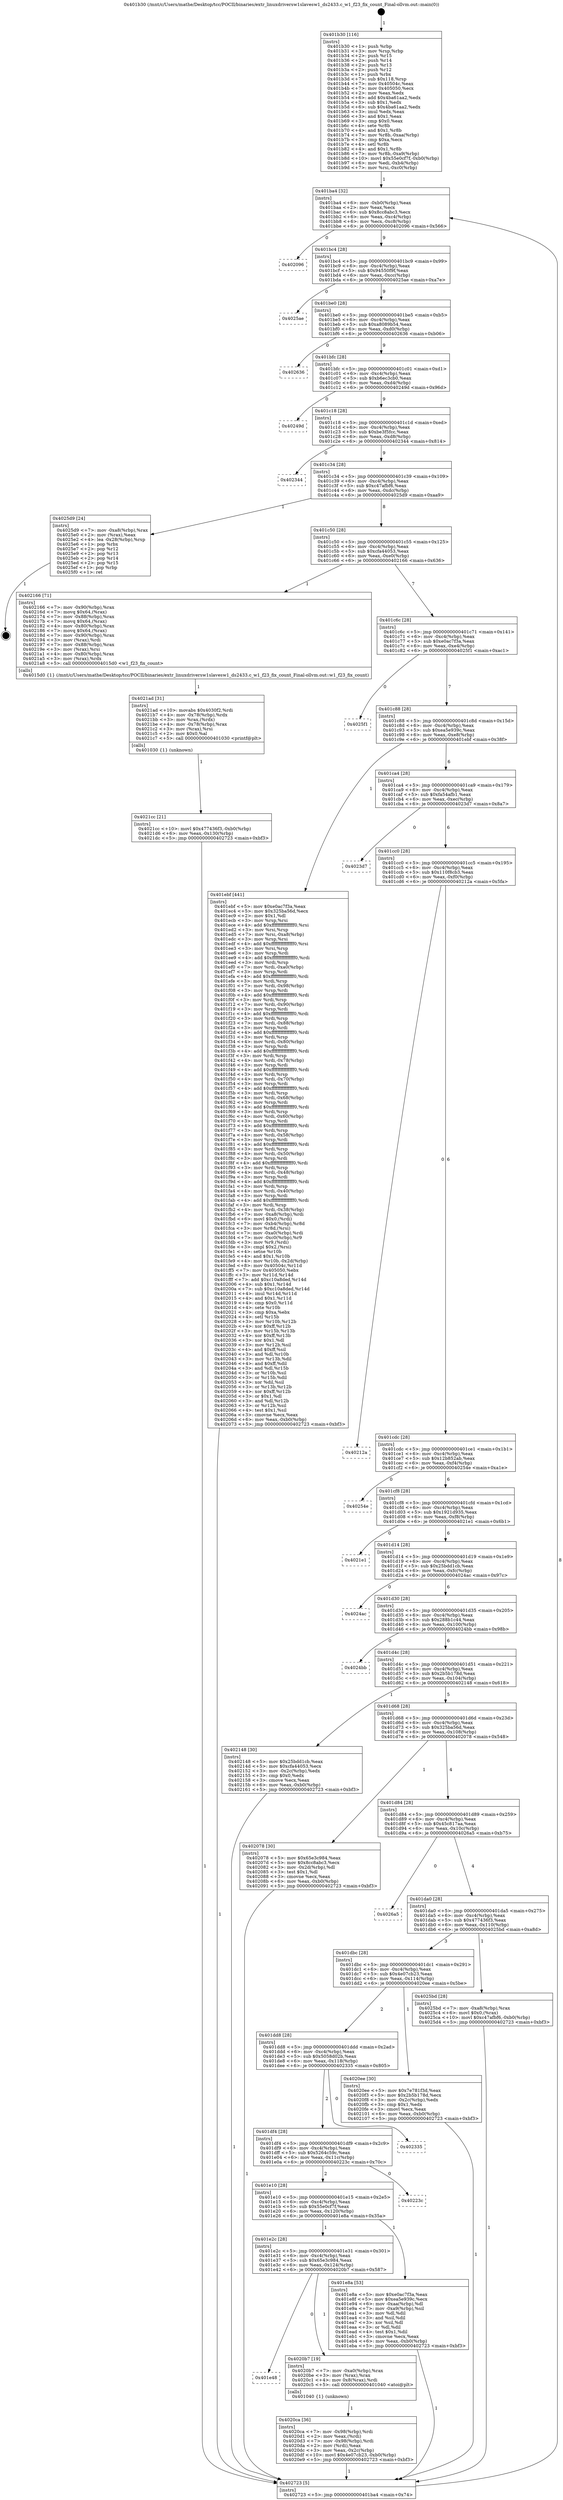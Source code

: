 digraph "0x401b30" {
  label = "0x401b30 (/mnt/c/Users/mathe/Desktop/tcc/POCII/binaries/extr_linuxdriversw1slavesw1_ds2433.c_w1_f23_fix_count_Final-ollvm.out::main(0))"
  labelloc = "t"
  node[shape=record]

  Entry [label="",width=0.3,height=0.3,shape=circle,fillcolor=black,style=filled]
  "0x401ba4" [label="{
     0x401ba4 [32]\l
     | [instrs]\l
     &nbsp;&nbsp;0x401ba4 \<+6\>: mov -0xb0(%rbp),%eax\l
     &nbsp;&nbsp;0x401baa \<+2\>: mov %eax,%ecx\l
     &nbsp;&nbsp;0x401bac \<+6\>: sub $0x8cc8abc3,%ecx\l
     &nbsp;&nbsp;0x401bb2 \<+6\>: mov %eax,-0xc4(%rbp)\l
     &nbsp;&nbsp;0x401bb8 \<+6\>: mov %ecx,-0xc8(%rbp)\l
     &nbsp;&nbsp;0x401bbe \<+6\>: je 0000000000402096 \<main+0x566\>\l
  }"]
  "0x402096" [label="{
     0x402096\l
  }", style=dashed]
  "0x401bc4" [label="{
     0x401bc4 [28]\l
     | [instrs]\l
     &nbsp;&nbsp;0x401bc4 \<+5\>: jmp 0000000000401bc9 \<main+0x99\>\l
     &nbsp;&nbsp;0x401bc9 \<+6\>: mov -0xc4(%rbp),%eax\l
     &nbsp;&nbsp;0x401bcf \<+5\>: sub $0x94550f9f,%eax\l
     &nbsp;&nbsp;0x401bd4 \<+6\>: mov %eax,-0xcc(%rbp)\l
     &nbsp;&nbsp;0x401bda \<+6\>: je 00000000004025ae \<main+0xa7e\>\l
  }"]
  Exit [label="",width=0.3,height=0.3,shape=circle,fillcolor=black,style=filled,peripheries=2]
  "0x4025ae" [label="{
     0x4025ae\l
  }", style=dashed]
  "0x401be0" [label="{
     0x401be0 [28]\l
     | [instrs]\l
     &nbsp;&nbsp;0x401be0 \<+5\>: jmp 0000000000401be5 \<main+0xb5\>\l
     &nbsp;&nbsp;0x401be5 \<+6\>: mov -0xc4(%rbp),%eax\l
     &nbsp;&nbsp;0x401beb \<+5\>: sub $0xa8089b54,%eax\l
     &nbsp;&nbsp;0x401bf0 \<+6\>: mov %eax,-0xd0(%rbp)\l
     &nbsp;&nbsp;0x401bf6 \<+6\>: je 0000000000402636 \<main+0xb06\>\l
  }"]
  "0x4021cc" [label="{
     0x4021cc [21]\l
     | [instrs]\l
     &nbsp;&nbsp;0x4021cc \<+10\>: movl $0x477436f3,-0xb0(%rbp)\l
     &nbsp;&nbsp;0x4021d6 \<+6\>: mov %eax,-0x130(%rbp)\l
     &nbsp;&nbsp;0x4021dc \<+5\>: jmp 0000000000402723 \<main+0xbf3\>\l
  }"]
  "0x402636" [label="{
     0x402636\l
  }", style=dashed]
  "0x401bfc" [label="{
     0x401bfc [28]\l
     | [instrs]\l
     &nbsp;&nbsp;0x401bfc \<+5\>: jmp 0000000000401c01 \<main+0xd1\>\l
     &nbsp;&nbsp;0x401c01 \<+6\>: mov -0xc4(%rbp),%eax\l
     &nbsp;&nbsp;0x401c07 \<+5\>: sub $0xb6ec3cb0,%eax\l
     &nbsp;&nbsp;0x401c0c \<+6\>: mov %eax,-0xd4(%rbp)\l
     &nbsp;&nbsp;0x401c12 \<+6\>: je 000000000040249d \<main+0x96d\>\l
  }"]
  "0x4021ad" [label="{
     0x4021ad [31]\l
     | [instrs]\l
     &nbsp;&nbsp;0x4021ad \<+10\>: movabs $0x4030f2,%rdi\l
     &nbsp;&nbsp;0x4021b7 \<+4\>: mov -0x78(%rbp),%rdx\l
     &nbsp;&nbsp;0x4021bb \<+3\>: mov %rax,(%rdx)\l
     &nbsp;&nbsp;0x4021be \<+4\>: mov -0x78(%rbp),%rax\l
     &nbsp;&nbsp;0x4021c2 \<+3\>: mov (%rax),%rsi\l
     &nbsp;&nbsp;0x4021c5 \<+2\>: mov $0x0,%al\l
     &nbsp;&nbsp;0x4021c7 \<+5\>: call 0000000000401030 \<printf@plt\>\l
     | [calls]\l
     &nbsp;&nbsp;0x401030 \{1\} (unknown)\l
  }"]
  "0x40249d" [label="{
     0x40249d\l
  }", style=dashed]
  "0x401c18" [label="{
     0x401c18 [28]\l
     | [instrs]\l
     &nbsp;&nbsp;0x401c18 \<+5\>: jmp 0000000000401c1d \<main+0xed\>\l
     &nbsp;&nbsp;0x401c1d \<+6\>: mov -0xc4(%rbp),%eax\l
     &nbsp;&nbsp;0x401c23 \<+5\>: sub $0xbe3f5fcc,%eax\l
     &nbsp;&nbsp;0x401c28 \<+6\>: mov %eax,-0xd8(%rbp)\l
     &nbsp;&nbsp;0x401c2e \<+6\>: je 0000000000402344 \<main+0x814\>\l
  }"]
  "0x4020ca" [label="{
     0x4020ca [36]\l
     | [instrs]\l
     &nbsp;&nbsp;0x4020ca \<+7\>: mov -0x98(%rbp),%rdi\l
     &nbsp;&nbsp;0x4020d1 \<+2\>: mov %eax,(%rdi)\l
     &nbsp;&nbsp;0x4020d3 \<+7\>: mov -0x98(%rbp),%rdi\l
     &nbsp;&nbsp;0x4020da \<+2\>: mov (%rdi),%eax\l
     &nbsp;&nbsp;0x4020dc \<+3\>: mov %eax,-0x2c(%rbp)\l
     &nbsp;&nbsp;0x4020df \<+10\>: movl $0x4e07cb23,-0xb0(%rbp)\l
     &nbsp;&nbsp;0x4020e9 \<+5\>: jmp 0000000000402723 \<main+0xbf3\>\l
  }"]
  "0x402344" [label="{
     0x402344\l
  }", style=dashed]
  "0x401c34" [label="{
     0x401c34 [28]\l
     | [instrs]\l
     &nbsp;&nbsp;0x401c34 \<+5\>: jmp 0000000000401c39 \<main+0x109\>\l
     &nbsp;&nbsp;0x401c39 \<+6\>: mov -0xc4(%rbp),%eax\l
     &nbsp;&nbsp;0x401c3f \<+5\>: sub $0xc47afbf6,%eax\l
     &nbsp;&nbsp;0x401c44 \<+6\>: mov %eax,-0xdc(%rbp)\l
     &nbsp;&nbsp;0x401c4a \<+6\>: je 00000000004025d9 \<main+0xaa9\>\l
  }"]
  "0x401e48" [label="{
     0x401e48\l
  }", style=dashed]
  "0x4025d9" [label="{
     0x4025d9 [24]\l
     | [instrs]\l
     &nbsp;&nbsp;0x4025d9 \<+7\>: mov -0xa8(%rbp),%rax\l
     &nbsp;&nbsp;0x4025e0 \<+2\>: mov (%rax),%eax\l
     &nbsp;&nbsp;0x4025e2 \<+4\>: lea -0x28(%rbp),%rsp\l
     &nbsp;&nbsp;0x4025e6 \<+1\>: pop %rbx\l
     &nbsp;&nbsp;0x4025e7 \<+2\>: pop %r12\l
     &nbsp;&nbsp;0x4025e9 \<+2\>: pop %r13\l
     &nbsp;&nbsp;0x4025eb \<+2\>: pop %r14\l
     &nbsp;&nbsp;0x4025ed \<+2\>: pop %r15\l
     &nbsp;&nbsp;0x4025ef \<+1\>: pop %rbp\l
     &nbsp;&nbsp;0x4025f0 \<+1\>: ret\l
  }"]
  "0x401c50" [label="{
     0x401c50 [28]\l
     | [instrs]\l
     &nbsp;&nbsp;0x401c50 \<+5\>: jmp 0000000000401c55 \<main+0x125\>\l
     &nbsp;&nbsp;0x401c55 \<+6\>: mov -0xc4(%rbp),%eax\l
     &nbsp;&nbsp;0x401c5b \<+5\>: sub $0xcfa44053,%eax\l
     &nbsp;&nbsp;0x401c60 \<+6\>: mov %eax,-0xe0(%rbp)\l
     &nbsp;&nbsp;0x401c66 \<+6\>: je 0000000000402166 \<main+0x636\>\l
  }"]
  "0x4020b7" [label="{
     0x4020b7 [19]\l
     | [instrs]\l
     &nbsp;&nbsp;0x4020b7 \<+7\>: mov -0xa0(%rbp),%rax\l
     &nbsp;&nbsp;0x4020be \<+3\>: mov (%rax),%rax\l
     &nbsp;&nbsp;0x4020c1 \<+4\>: mov 0x8(%rax),%rdi\l
     &nbsp;&nbsp;0x4020c5 \<+5\>: call 0000000000401040 \<atoi@plt\>\l
     | [calls]\l
     &nbsp;&nbsp;0x401040 \{1\} (unknown)\l
  }"]
  "0x402166" [label="{
     0x402166 [71]\l
     | [instrs]\l
     &nbsp;&nbsp;0x402166 \<+7\>: mov -0x90(%rbp),%rax\l
     &nbsp;&nbsp;0x40216d \<+7\>: movq $0x64,(%rax)\l
     &nbsp;&nbsp;0x402174 \<+7\>: mov -0x88(%rbp),%rax\l
     &nbsp;&nbsp;0x40217b \<+7\>: movq $0x64,(%rax)\l
     &nbsp;&nbsp;0x402182 \<+4\>: mov -0x80(%rbp),%rax\l
     &nbsp;&nbsp;0x402186 \<+7\>: movq $0x64,(%rax)\l
     &nbsp;&nbsp;0x40218d \<+7\>: mov -0x90(%rbp),%rax\l
     &nbsp;&nbsp;0x402194 \<+3\>: mov (%rax),%rdi\l
     &nbsp;&nbsp;0x402197 \<+7\>: mov -0x88(%rbp),%rax\l
     &nbsp;&nbsp;0x40219e \<+3\>: mov (%rax),%rsi\l
     &nbsp;&nbsp;0x4021a1 \<+4\>: mov -0x80(%rbp),%rax\l
     &nbsp;&nbsp;0x4021a5 \<+3\>: mov (%rax),%rdx\l
     &nbsp;&nbsp;0x4021a8 \<+5\>: call 00000000004015d0 \<w1_f23_fix_count\>\l
     | [calls]\l
     &nbsp;&nbsp;0x4015d0 \{1\} (/mnt/c/Users/mathe/Desktop/tcc/POCII/binaries/extr_linuxdriversw1slavesw1_ds2433.c_w1_f23_fix_count_Final-ollvm.out::w1_f23_fix_count)\l
  }"]
  "0x401c6c" [label="{
     0x401c6c [28]\l
     | [instrs]\l
     &nbsp;&nbsp;0x401c6c \<+5\>: jmp 0000000000401c71 \<main+0x141\>\l
     &nbsp;&nbsp;0x401c71 \<+6\>: mov -0xc4(%rbp),%eax\l
     &nbsp;&nbsp;0x401c77 \<+5\>: sub $0xe0ac7f3a,%eax\l
     &nbsp;&nbsp;0x401c7c \<+6\>: mov %eax,-0xe4(%rbp)\l
     &nbsp;&nbsp;0x401c82 \<+6\>: je 00000000004025f1 \<main+0xac1\>\l
  }"]
  "0x401b30" [label="{
     0x401b30 [116]\l
     | [instrs]\l
     &nbsp;&nbsp;0x401b30 \<+1\>: push %rbp\l
     &nbsp;&nbsp;0x401b31 \<+3\>: mov %rsp,%rbp\l
     &nbsp;&nbsp;0x401b34 \<+2\>: push %r15\l
     &nbsp;&nbsp;0x401b36 \<+2\>: push %r14\l
     &nbsp;&nbsp;0x401b38 \<+2\>: push %r13\l
     &nbsp;&nbsp;0x401b3a \<+2\>: push %r12\l
     &nbsp;&nbsp;0x401b3c \<+1\>: push %rbx\l
     &nbsp;&nbsp;0x401b3d \<+7\>: sub $0x118,%rsp\l
     &nbsp;&nbsp;0x401b44 \<+7\>: mov 0x40504c,%eax\l
     &nbsp;&nbsp;0x401b4b \<+7\>: mov 0x405050,%ecx\l
     &nbsp;&nbsp;0x401b52 \<+2\>: mov %eax,%edx\l
     &nbsp;&nbsp;0x401b54 \<+6\>: add $0x4ba61aa2,%edx\l
     &nbsp;&nbsp;0x401b5a \<+3\>: sub $0x1,%edx\l
     &nbsp;&nbsp;0x401b5d \<+6\>: sub $0x4ba61aa2,%edx\l
     &nbsp;&nbsp;0x401b63 \<+3\>: imul %edx,%eax\l
     &nbsp;&nbsp;0x401b66 \<+3\>: and $0x1,%eax\l
     &nbsp;&nbsp;0x401b69 \<+3\>: cmp $0x0,%eax\l
     &nbsp;&nbsp;0x401b6c \<+4\>: sete %r8b\l
     &nbsp;&nbsp;0x401b70 \<+4\>: and $0x1,%r8b\l
     &nbsp;&nbsp;0x401b74 \<+7\>: mov %r8b,-0xaa(%rbp)\l
     &nbsp;&nbsp;0x401b7b \<+3\>: cmp $0xa,%ecx\l
     &nbsp;&nbsp;0x401b7e \<+4\>: setl %r8b\l
     &nbsp;&nbsp;0x401b82 \<+4\>: and $0x1,%r8b\l
     &nbsp;&nbsp;0x401b86 \<+7\>: mov %r8b,-0xa9(%rbp)\l
     &nbsp;&nbsp;0x401b8d \<+10\>: movl $0x55e0cf7f,-0xb0(%rbp)\l
     &nbsp;&nbsp;0x401b97 \<+6\>: mov %edi,-0xb4(%rbp)\l
     &nbsp;&nbsp;0x401b9d \<+7\>: mov %rsi,-0xc0(%rbp)\l
  }"]
  "0x4025f1" [label="{
     0x4025f1\l
  }", style=dashed]
  "0x401c88" [label="{
     0x401c88 [28]\l
     | [instrs]\l
     &nbsp;&nbsp;0x401c88 \<+5\>: jmp 0000000000401c8d \<main+0x15d\>\l
     &nbsp;&nbsp;0x401c8d \<+6\>: mov -0xc4(%rbp),%eax\l
     &nbsp;&nbsp;0x401c93 \<+5\>: sub $0xea5e939c,%eax\l
     &nbsp;&nbsp;0x401c98 \<+6\>: mov %eax,-0xe8(%rbp)\l
     &nbsp;&nbsp;0x401c9e \<+6\>: je 0000000000401ebf \<main+0x38f\>\l
  }"]
  "0x402723" [label="{
     0x402723 [5]\l
     | [instrs]\l
     &nbsp;&nbsp;0x402723 \<+5\>: jmp 0000000000401ba4 \<main+0x74\>\l
  }"]
  "0x401ebf" [label="{
     0x401ebf [441]\l
     | [instrs]\l
     &nbsp;&nbsp;0x401ebf \<+5\>: mov $0xe0ac7f3a,%eax\l
     &nbsp;&nbsp;0x401ec4 \<+5\>: mov $0x325ba56d,%ecx\l
     &nbsp;&nbsp;0x401ec9 \<+2\>: mov $0x1,%dl\l
     &nbsp;&nbsp;0x401ecb \<+3\>: mov %rsp,%rsi\l
     &nbsp;&nbsp;0x401ece \<+4\>: add $0xfffffffffffffff0,%rsi\l
     &nbsp;&nbsp;0x401ed2 \<+3\>: mov %rsi,%rsp\l
     &nbsp;&nbsp;0x401ed5 \<+7\>: mov %rsi,-0xa8(%rbp)\l
     &nbsp;&nbsp;0x401edc \<+3\>: mov %rsp,%rsi\l
     &nbsp;&nbsp;0x401edf \<+4\>: add $0xfffffffffffffff0,%rsi\l
     &nbsp;&nbsp;0x401ee3 \<+3\>: mov %rsi,%rsp\l
     &nbsp;&nbsp;0x401ee6 \<+3\>: mov %rsp,%rdi\l
     &nbsp;&nbsp;0x401ee9 \<+4\>: add $0xfffffffffffffff0,%rdi\l
     &nbsp;&nbsp;0x401eed \<+3\>: mov %rdi,%rsp\l
     &nbsp;&nbsp;0x401ef0 \<+7\>: mov %rdi,-0xa0(%rbp)\l
     &nbsp;&nbsp;0x401ef7 \<+3\>: mov %rsp,%rdi\l
     &nbsp;&nbsp;0x401efa \<+4\>: add $0xfffffffffffffff0,%rdi\l
     &nbsp;&nbsp;0x401efe \<+3\>: mov %rdi,%rsp\l
     &nbsp;&nbsp;0x401f01 \<+7\>: mov %rdi,-0x98(%rbp)\l
     &nbsp;&nbsp;0x401f08 \<+3\>: mov %rsp,%rdi\l
     &nbsp;&nbsp;0x401f0b \<+4\>: add $0xfffffffffffffff0,%rdi\l
     &nbsp;&nbsp;0x401f0f \<+3\>: mov %rdi,%rsp\l
     &nbsp;&nbsp;0x401f12 \<+7\>: mov %rdi,-0x90(%rbp)\l
     &nbsp;&nbsp;0x401f19 \<+3\>: mov %rsp,%rdi\l
     &nbsp;&nbsp;0x401f1c \<+4\>: add $0xfffffffffffffff0,%rdi\l
     &nbsp;&nbsp;0x401f20 \<+3\>: mov %rdi,%rsp\l
     &nbsp;&nbsp;0x401f23 \<+7\>: mov %rdi,-0x88(%rbp)\l
     &nbsp;&nbsp;0x401f2a \<+3\>: mov %rsp,%rdi\l
     &nbsp;&nbsp;0x401f2d \<+4\>: add $0xfffffffffffffff0,%rdi\l
     &nbsp;&nbsp;0x401f31 \<+3\>: mov %rdi,%rsp\l
     &nbsp;&nbsp;0x401f34 \<+4\>: mov %rdi,-0x80(%rbp)\l
     &nbsp;&nbsp;0x401f38 \<+3\>: mov %rsp,%rdi\l
     &nbsp;&nbsp;0x401f3b \<+4\>: add $0xfffffffffffffff0,%rdi\l
     &nbsp;&nbsp;0x401f3f \<+3\>: mov %rdi,%rsp\l
     &nbsp;&nbsp;0x401f42 \<+4\>: mov %rdi,-0x78(%rbp)\l
     &nbsp;&nbsp;0x401f46 \<+3\>: mov %rsp,%rdi\l
     &nbsp;&nbsp;0x401f49 \<+4\>: add $0xfffffffffffffff0,%rdi\l
     &nbsp;&nbsp;0x401f4d \<+3\>: mov %rdi,%rsp\l
     &nbsp;&nbsp;0x401f50 \<+4\>: mov %rdi,-0x70(%rbp)\l
     &nbsp;&nbsp;0x401f54 \<+3\>: mov %rsp,%rdi\l
     &nbsp;&nbsp;0x401f57 \<+4\>: add $0xfffffffffffffff0,%rdi\l
     &nbsp;&nbsp;0x401f5b \<+3\>: mov %rdi,%rsp\l
     &nbsp;&nbsp;0x401f5e \<+4\>: mov %rdi,-0x68(%rbp)\l
     &nbsp;&nbsp;0x401f62 \<+3\>: mov %rsp,%rdi\l
     &nbsp;&nbsp;0x401f65 \<+4\>: add $0xfffffffffffffff0,%rdi\l
     &nbsp;&nbsp;0x401f69 \<+3\>: mov %rdi,%rsp\l
     &nbsp;&nbsp;0x401f6c \<+4\>: mov %rdi,-0x60(%rbp)\l
     &nbsp;&nbsp;0x401f70 \<+3\>: mov %rsp,%rdi\l
     &nbsp;&nbsp;0x401f73 \<+4\>: add $0xfffffffffffffff0,%rdi\l
     &nbsp;&nbsp;0x401f77 \<+3\>: mov %rdi,%rsp\l
     &nbsp;&nbsp;0x401f7a \<+4\>: mov %rdi,-0x58(%rbp)\l
     &nbsp;&nbsp;0x401f7e \<+3\>: mov %rsp,%rdi\l
     &nbsp;&nbsp;0x401f81 \<+4\>: add $0xfffffffffffffff0,%rdi\l
     &nbsp;&nbsp;0x401f85 \<+3\>: mov %rdi,%rsp\l
     &nbsp;&nbsp;0x401f88 \<+4\>: mov %rdi,-0x50(%rbp)\l
     &nbsp;&nbsp;0x401f8c \<+3\>: mov %rsp,%rdi\l
     &nbsp;&nbsp;0x401f8f \<+4\>: add $0xfffffffffffffff0,%rdi\l
     &nbsp;&nbsp;0x401f93 \<+3\>: mov %rdi,%rsp\l
     &nbsp;&nbsp;0x401f96 \<+4\>: mov %rdi,-0x48(%rbp)\l
     &nbsp;&nbsp;0x401f9a \<+3\>: mov %rsp,%rdi\l
     &nbsp;&nbsp;0x401f9d \<+4\>: add $0xfffffffffffffff0,%rdi\l
     &nbsp;&nbsp;0x401fa1 \<+3\>: mov %rdi,%rsp\l
     &nbsp;&nbsp;0x401fa4 \<+4\>: mov %rdi,-0x40(%rbp)\l
     &nbsp;&nbsp;0x401fa8 \<+3\>: mov %rsp,%rdi\l
     &nbsp;&nbsp;0x401fab \<+4\>: add $0xfffffffffffffff0,%rdi\l
     &nbsp;&nbsp;0x401faf \<+3\>: mov %rdi,%rsp\l
     &nbsp;&nbsp;0x401fb2 \<+4\>: mov %rdi,-0x38(%rbp)\l
     &nbsp;&nbsp;0x401fb6 \<+7\>: mov -0xa8(%rbp),%rdi\l
     &nbsp;&nbsp;0x401fbd \<+6\>: movl $0x0,(%rdi)\l
     &nbsp;&nbsp;0x401fc3 \<+7\>: mov -0xb4(%rbp),%r8d\l
     &nbsp;&nbsp;0x401fca \<+3\>: mov %r8d,(%rsi)\l
     &nbsp;&nbsp;0x401fcd \<+7\>: mov -0xa0(%rbp),%rdi\l
     &nbsp;&nbsp;0x401fd4 \<+7\>: mov -0xc0(%rbp),%r9\l
     &nbsp;&nbsp;0x401fdb \<+3\>: mov %r9,(%rdi)\l
     &nbsp;&nbsp;0x401fde \<+3\>: cmpl $0x2,(%rsi)\l
     &nbsp;&nbsp;0x401fe1 \<+4\>: setne %r10b\l
     &nbsp;&nbsp;0x401fe5 \<+4\>: and $0x1,%r10b\l
     &nbsp;&nbsp;0x401fe9 \<+4\>: mov %r10b,-0x2d(%rbp)\l
     &nbsp;&nbsp;0x401fed \<+8\>: mov 0x40504c,%r11d\l
     &nbsp;&nbsp;0x401ff5 \<+7\>: mov 0x405050,%ebx\l
     &nbsp;&nbsp;0x401ffc \<+3\>: mov %r11d,%r14d\l
     &nbsp;&nbsp;0x401fff \<+7\>: add $0xc10a8ded,%r14d\l
     &nbsp;&nbsp;0x402006 \<+4\>: sub $0x1,%r14d\l
     &nbsp;&nbsp;0x40200a \<+7\>: sub $0xc10a8ded,%r14d\l
     &nbsp;&nbsp;0x402011 \<+4\>: imul %r14d,%r11d\l
     &nbsp;&nbsp;0x402015 \<+4\>: and $0x1,%r11d\l
     &nbsp;&nbsp;0x402019 \<+4\>: cmp $0x0,%r11d\l
     &nbsp;&nbsp;0x40201d \<+4\>: sete %r10b\l
     &nbsp;&nbsp;0x402021 \<+3\>: cmp $0xa,%ebx\l
     &nbsp;&nbsp;0x402024 \<+4\>: setl %r15b\l
     &nbsp;&nbsp;0x402028 \<+3\>: mov %r10b,%r12b\l
     &nbsp;&nbsp;0x40202b \<+4\>: xor $0xff,%r12b\l
     &nbsp;&nbsp;0x40202f \<+3\>: mov %r15b,%r13b\l
     &nbsp;&nbsp;0x402032 \<+4\>: xor $0xff,%r13b\l
     &nbsp;&nbsp;0x402036 \<+3\>: xor $0x1,%dl\l
     &nbsp;&nbsp;0x402039 \<+3\>: mov %r12b,%sil\l
     &nbsp;&nbsp;0x40203c \<+4\>: and $0xff,%sil\l
     &nbsp;&nbsp;0x402040 \<+3\>: and %dl,%r10b\l
     &nbsp;&nbsp;0x402043 \<+3\>: mov %r13b,%dil\l
     &nbsp;&nbsp;0x402046 \<+4\>: and $0xff,%dil\l
     &nbsp;&nbsp;0x40204a \<+3\>: and %dl,%r15b\l
     &nbsp;&nbsp;0x40204d \<+3\>: or %r10b,%sil\l
     &nbsp;&nbsp;0x402050 \<+3\>: or %r15b,%dil\l
     &nbsp;&nbsp;0x402053 \<+3\>: xor %dil,%sil\l
     &nbsp;&nbsp;0x402056 \<+3\>: or %r13b,%r12b\l
     &nbsp;&nbsp;0x402059 \<+4\>: xor $0xff,%r12b\l
     &nbsp;&nbsp;0x40205d \<+3\>: or $0x1,%dl\l
     &nbsp;&nbsp;0x402060 \<+3\>: and %dl,%r12b\l
     &nbsp;&nbsp;0x402063 \<+3\>: or %r12b,%sil\l
     &nbsp;&nbsp;0x402066 \<+4\>: test $0x1,%sil\l
     &nbsp;&nbsp;0x40206a \<+3\>: cmovne %ecx,%eax\l
     &nbsp;&nbsp;0x40206d \<+6\>: mov %eax,-0xb0(%rbp)\l
     &nbsp;&nbsp;0x402073 \<+5\>: jmp 0000000000402723 \<main+0xbf3\>\l
  }"]
  "0x401ca4" [label="{
     0x401ca4 [28]\l
     | [instrs]\l
     &nbsp;&nbsp;0x401ca4 \<+5\>: jmp 0000000000401ca9 \<main+0x179\>\l
     &nbsp;&nbsp;0x401ca9 \<+6\>: mov -0xc4(%rbp),%eax\l
     &nbsp;&nbsp;0x401caf \<+5\>: sub $0xfa54afb1,%eax\l
     &nbsp;&nbsp;0x401cb4 \<+6\>: mov %eax,-0xec(%rbp)\l
     &nbsp;&nbsp;0x401cba \<+6\>: je 00000000004023d7 \<main+0x8a7\>\l
  }"]
  "0x401e2c" [label="{
     0x401e2c [28]\l
     | [instrs]\l
     &nbsp;&nbsp;0x401e2c \<+5\>: jmp 0000000000401e31 \<main+0x301\>\l
     &nbsp;&nbsp;0x401e31 \<+6\>: mov -0xc4(%rbp),%eax\l
     &nbsp;&nbsp;0x401e37 \<+5\>: sub $0x65e3c984,%eax\l
     &nbsp;&nbsp;0x401e3c \<+6\>: mov %eax,-0x124(%rbp)\l
     &nbsp;&nbsp;0x401e42 \<+6\>: je 00000000004020b7 \<main+0x587\>\l
  }"]
  "0x4023d7" [label="{
     0x4023d7\l
  }", style=dashed]
  "0x401cc0" [label="{
     0x401cc0 [28]\l
     | [instrs]\l
     &nbsp;&nbsp;0x401cc0 \<+5\>: jmp 0000000000401cc5 \<main+0x195\>\l
     &nbsp;&nbsp;0x401cc5 \<+6\>: mov -0xc4(%rbp),%eax\l
     &nbsp;&nbsp;0x401ccb \<+5\>: sub $0x110f8cb3,%eax\l
     &nbsp;&nbsp;0x401cd0 \<+6\>: mov %eax,-0xf0(%rbp)\l
     &nbsp;&nbsp;0x401cd6 \<+6\>: je 000000000040212a \<main+0x5fa\>\l
  }"]
  "0x401e8a" [label="{
     0x401e8a [53]\l
     | [instrs]\l
     &nbsp;&nbsp;0x401e8a \<+5\>: mov $0xe0ac7f3a,%eax\l
     &nbsp;&nbsp;0x401e8f \<+5\>: mov $0xea5e939c,%ecx\l
     &nbsp;&nbsp;0x401e94 \<+6\>: mov -0xaa(%rbp),%dl\l
     &nbsp;&nbsp;0x401e9a \<+7\>: mov -0xa9(%rbp),%sil\l
     &nbsp;&nbsp;0x401ea1 \<+3\>: mov %dl,%dil\l
     &nbsp;&nbsp;0x401ea4 \<+3\>: and %sil,%dil\l
     &nbsp;&nbsp;0x401ea7 \<+3\>: xor %sil,%dl\l
     &nbsp;&nbsp;0x401eaa \<+3\>: or %dl,%dil\l
     &nbsp;&nbsp;0x401ead \<+4\>: test $0x1,%dil\l
     &nbsp;&nbsp;0x401eb1 \<+3\>: cmovne %ecx,%eax\l
     &nbsp;&nbsp;0x401eb4 \<+6\>: mov %eax,-0xb0(%rbp)\l
     &nbsp;&nbsp;0x401eba \<+5\>: jmp 0000000000402723 \<main+0xbf3\>\l
  }"]
  "0x40212a" [label="{
     0x40212a\l
  }", style=dashed]
  "0x401cdc" [label="{
     0x401cdc [28]\l
     | [instrs]\l
     &nbsp;&nbsp;0x401cdc \<+5\>: jmp 0000000000401ce1 \<main+0x1b1\>\l
     &nbsp;&nbsp;0x401ce1 \<+6\>: mov -0xc4(%rbp),%eax\l
     &nbsp;&nbsp;0x401ce7 \<+5\>: sub $0x12b852ab,%eax\l
     &nbsp;&nbsp;0x401cec \<+6\>: mov %eax,-0xf4(%rbp)\l
     &nbsp;&nbsp;0x401cf2 \<+6\>: je 000000000040254e \<main+0xa1e\>\l
  }"]
  "0x401e10" [label="{
     0x401e10 [28]\l
     | [instrs]\l
     &nbsp;&nbsp;0x401e10 \<+5\>: jmp 0000000000401e15 \<main+0x2e5\>\l
     &nbsp;&nbsp;0x401e15 \<+6\>: mov -0xc4(%rbp),%eax\l
     &nbsp;&nbsp;0x401e1b \<+5\>: sub $0x55e0cf7f,%eax\l
     &nbsp;&nbsp;0x401e20 \<+6\>: mov %eax,-0x120(%rbp)\l
     &nbsp;&nbsp;0x401e26 \<+6\>: je 0000000000401e8a \<main+0x35a\>\l
  }"]
  "0x40254e" [label="{
     0x40254e\l
  }", style=dashed]
  "0x401cf8" [label="{
     0x401cf8 [28]\l
     | [instrs]\l
     &nbsp;&nbsp;0x401cf8 \<+5\>: jmp 0000000000401cfd \<main+0x1cd\>\l
     &nbsp;&nbsp;0x401cfd \<+6\>: mov -0xc4(%rbp),%eax\l
     &nbsp;&nbsp;0x401d03 \<+5\>: sub $0x1921d935,%eax\l
     &nbsp;&nbsp;0x401d08 \<+6\>: mov %eax,-0xf8(%rbp)\l
     &nbsp;&nbsp;0x401d0e \<+6\>: je 00000000004021e1 \<main+0x6b1\>\l
  }"]
  "0x40223c" [label="{
     0x40223c\l
  }", style=dashed]
  "0x4021e1" [label="{
     0x4021e1\l
  }", style=dashed]
  "0x401d14" [label="{
     0x401d14 [28]\l
     | [instrs]\l
     &nbsp;&nbsp;0x401d14 \<+5\>: jmp 0000000000401d19 \<main+0x1e9\>\l
     &nbsp;&nbsp;0x401d19 \<+6\>: mov -0xc4(%rbp),%eax\l
     &nbsp;&nbsp;0x401d1f \<+5\>: sub $0x25bdd1cb,%eax\l
     &nbsp;&nbsp;0x401d24 \<+6\>: mov %eax,-0xfc(%rbp)\l
     &nbsp;&nbsp;0x401d2a \<+6\>: je 00000000004024ac \<main+0x97c\>\l
  }"]
  "0x401df4" [label="{
     0x401df4 [28]\l
     | [instrs]\l
     &nbsp;&nbsp;0x401df4 \<+5\>: jmp 0000000000401df9 \<main+0x2c9\>\l
     &nbsp;&nbsp;0x401df9 \<+6\>: mov -0xc4(%rbp),%eax\l
     &nbsp;&nbsp;0x401dff \<+5\>: sub $0x5264c59c,%eax\l
     &nbsp;&nbsp;0x401e04 \<+6\>: mov %eax,-0x11c(%rbp)\l
     &nbsp;&nbsp;0x401e0a \<+6\>: je 000000000040223c \<main+0x70c\>\l
  }"]
  "0x4024ac" [label="{
     0x4024ac\l
  }", style=dashed]
  "0x401d30" [label="{
     0x401d30 [28]\l
     | [instrs]\l
     &nbsp;&nbsp;0x401d30 \<+5\>: jmp 0000000000401d35 \<main+0x205\>\l
     &nbsp;&nbsp;0x401d35 \<+6\>: mov -0xc4(%rbp),%eax\l
     &nbsp;&nbsp;0x401d3b \<+5\>: sub $0x288b1c44,%eax\l
     &nbsp;&nbsp;0x401d40 \<+6\>: mov %eax,-0x100(%rbp)\l
     &nbsp;&nbsp;0x401d46 \<+6\>: je 00000000004024bb \<main+0x98b\>\l
  }"]
  "0x402335" [label="{
     0x402335\l
  }", style=dashed]
  "0x4024bb" [label="{
     0x4024bb\l
  }", style=dashed]
  "0x401d4c" [label="{
     0x401d4c [28]\l
     | [instrs]\l
     &nbsp;&nbsp;0x401d4c \<+5\>: jmp 0000000000401d51 \<main+0x221\>\l
     &nbsp;&nbsp;0x401d51 \<+6\>: mov -0xc4(%rbp),%eax\l
     &nbsp;&nbsp;0x401d57 \<+5\>: sub $0x2b5b178d,%eax\l
     &nbsp;&nbsp;0x401d5c \<+6\>: mov %eax,-0x104(%rbp)\l
     &nbsp;&nbsp;0x401d62 \<+6\>: je 0000000000402148 \<main+0x618\>\l
  }"]
  "0x401dd8" [label="{
     0x401dd8 [28]\l
     | [instrs]\l
     &nbsp;&nbsp;0x401dd8 \<+5\>: jmp 0000000000401ddd \<main+0x2ad\>\l
     &nbsp;&nbsp;0x401ddd \<+6\>: mov -0xc4(%rbp),%eax\l
     &nbsp;&nbsp;0x401de3 \<+5\>: sub $0x5058d02b,%eax\l
     &nbsp;&nbsp;0x401de8 \<+6\>: mov %eax,-0x118(%rbp)\l
     &nbsp;&nbsp;0x401dee \<+6\>: je 0000000000402335 \<main+0x805\>\l
  }"]
  "0x402148" [label="{
     0x402148 [30]\l
     | [instrs]\l
     &nbsp;&nbsp;0x402148 \<+5\>: mov $0x25bdd1cb,%eax\l
     &nbsp;&nbsp;0x40214d \<+5\>: mov $0xcfa44053,%ecx\l
     &nbsp;&nbsp;0x402152 \<+3\>: mov -0x2c(%rbp),%edx\l
     &nbsp;&nbsp;0x402155 \<+3\>: cmp $0x0,%edx\l
     &nbsp;&nbsp;0x402158 \<+3\>: cmove %ecx,%eax\l
     &nbsp;&nbsp;0x40215b \<+6\>: mov %eax,-0xb0(%rbp)\l
     &nbsp;&nbsp;0x402161 \<+5\>: jmp 0000000000402723 \<main+0xbf3\>\l
  }"]
  "0x401d68" [label="{
     0x401d68 [28]\l
     | [instrs]\l
     &nbsp;&nbsp;0x401d68 \<+5\>: jmp 0000000000401d6d \<main+0x23d\>\l
     &nbsp;&nbsp;0x401d6d \<+6\>: mov -0xc4(%rbp),%eax\l
     &nbsp;&nbsp;0x401d73 \<+5\>: sub $0x325ba56d,%eax\l
     &nbsp;&nbsp;0x401d78 \<+6\>: mov %eax,-0x108(%rbp)\l
     &nbsp;&nbsp;0x401d7e \<+6\>: je 0000000000402078 \<main+0x548\>\l
  }"]
  "0x4020ee" [label="{
     0x4020ee [30]\l
     | [instrs]\l
     &nbsp;&nbsp;0x4020ee \<+5\>: mov $0x7e781f3d,%eax\l
     &nbsp;&nbsp;0x4020f3 \<+5\>: mov $0x2b5b178d,%ecx\l
     &nbsp;&nbsp;0x4020f8 \<+3\>: mov -0x2c(%rbp),%edx\l
     &nbsp;&nbsp;0x4020fb \<+3\>: cmp $0x1,%edx\l
     &nbsp;&nbsp;0x4020fe \<+3\>: cmovl %ecx,%eax\l
     &nbsp;&nbsp;0x402101 \<+6\>: mov %eax,-0xb0(%rbp)\l
     &nbsp;&nbsp;0x402107 \<+5\>: jmp 0000000000402723 \<main+0xbf3\>\l
  }"]
  "0x402078" [label="{
     0x402078 [30]\l
     | [instrs]\l
     &nbsp;&nbsp;0x402078 \<+5\>: mov $0x65e3c984,%eax\l
     &nbsp;&nbsp;0x40207d \<+5\>: mov $0x8cc8abc3,%ecx\l
     &nbsp;&nbsp;0x402082 \<+3\>: mov -0x2d(%rbp),%dl\l
     &nbsp;&nbsp;0x402085 \<+3\>: test $0x1,%dl\l
     &nbsp;&nbsp;0x402088 \<+3\>: cmovne %ecx,%eax\l
     &nbsp;&nbsp;0x40208b \<+6\>: mov %eax,-0xb0(%rbp)\l
     &nbsp;&nbsp;0x402091 \<+5\>: jmp 0000000000402723 \<main+0xbf3\>\l
  }"]
  "0x401d84" [label="{
     0x401d84 [28]\l
     | [instrs]\l
     &nbsp;&nbsp;0x401d84 \<+5\>: jmp 0000000000401d89 \<main+0x259\>\l
     &nbsp;&nbsp;0x401d89 \<+6\>: mov -0xc4(%rbp),%eax\l
     &nbsp;&nbsp;0x401d8f \<+5\>: sub $0x45c817aa,%eax\l
     &nbsp;&nbsp;0x401d94 \<+6\>: mov %eax,-0x10c(%rbp)\l
     &nbsp;&nbsp;0x401d9a \<+6\>: je 00000000004026a5 \<main+0xb75\>\l
  }"]
  "0x401dbc" [label="{
     0x401dbc [28]\l
     | [instrs]\l
     &nbsp;&nbsp;0x401dbc \<+5\>: jmp 0000000000401dc1 \<main+0x291\>\l
     &nbsp;&nbsp;0x401dc1 \<+6\>: mov -0xc4(%rbp),%eax\l
     &nbsp;&nbsp;0x401dc7 \<+5\>: sub $0x4e07cb23,%eax\l
     &nbsp;&nbsp;0x401dcc \<+6\>: mov %eax,-0x114(%rbp)\l
     &nbsp;&nbsp;0x401dd2 \<+6\>: je 00000000004020ee \<main+0x5be\>\l
  }"]
  "0x4026a5" [label="{
     0x4026a5\l
  }", style=dashed]
  "0x401da0" [label="{
     0x401da0 [28]\l
     | [instrs]\l
     &nbsp;&nbsp;0x401da0 \<+5\>: jmp 0000000000401da5 \<main+0x275\>\l
     &nbsp;&nbsp;0x401da5 \<+6\>: mov -0xc4(%rbp),%eax\l
     &nbsp;&nbsp;0x401dab \<+5\>: sub $0x477436f3,%eax\l
     &nbsp;&nbsp;0x401db0 \<+6\>: mov %eax,-0x110(%rbp)\l
     &nbsp;&nbsp;0x401db6 \<+6\>: je 00000000004025bd \<main+0xa8d\>\l
  }"]
  "0x4025bd" [label="{
     0x4025bd [28]\l
     | [instrs]\l
     &nbsp;&nbsp;0x4025bd \<+7\>: mov -0xa8(%rbp),%rax\l
     &nbsp;&nbsp;0x4025c4 \<+6\>: movl $0x0,(%rax)\l
     &nbsp;&nbsp;0x4025ca \<+10\>: movl $0xc47afbf6,-0xb0(%rbp)\l
     &nbsp;&nbsp;0x4025d4 \<+5\>: jmp 0000000000402723 \<main+0xbf3\>\l
  }"]
  Entry -> "0x401b30" [label=" 1"]
  "0x401ba4" -> "0x402096" [label=" 0"]
  "0x401ba4" -> "0x401bc4" [label=" 9"]
  "0x4025d9" -> Exit [label=" 1"]
  "0x401bc4" -> "0x4025ae" [label=" 0"]
  "0x401bc4" -> "0x401be0" [label=" 9"]
  "0x4025bd" -> "0x402723" [label=" 1"]
  "0x401be0" -> "0x402636" [label=" 0"]
  "0x401be0" -> "0x401bfc" [label=" 9"]
  "0x4021cc" -> "0x402723" [label=" 1"]
  "0x401bfc" -> "0x40249d" [label=" 0"]
  "0x401bfc" -> "0x401c18" [label=" 9"]
  "0x4021ad" -> "0x4021cc" [label=" 1"]
  "0x401c18" -> "0x402344" [label=" 0"]
  "0x401c18" -> "0x401c34" [label=" 9"]
  "0x402166" -> "0x4021ad" [label=" 1"]
  "0x401c34" -> "0x4025d9" [label=" 1"]
  "0x401c34" -> "0x401c50" [label=" 8"]
  "0x402148" -> "0x402723" [label=" 1"]
  "0x401c50" -> "0x402166" [label=" 1"]
  "0x401c50" -> "0x401c6c" [label=" 7"]
  "0x4020ee" -> "0x402723" [label=" 1"]
  "0x401c6c" -> "0x4025f1" [label=" 0"]
  "0x401c6c" -> "0x401c88" [label=" 7"]
  "0x401e2c" -> "0x401e48" [label=" 0"]
  "0x401c88" -> "0x401ebf" [label=" 1"]
  "0x401c88" -> "0x401ca4" [label=" 6"]
  "0x401e2c" -> "0x4020b7" [label=" 1"]
  "0x401ca4" -> "0x4023d7" [label=" 0"]
  "0x401ca4" -> "0x401cc0" [label=" 6"]
  "0x4020ca" -> "0x402723" [label=" 1"]
  "0x401cc0" -> "0x40212a" [label=" 0"]
  "0x401cc0" -> "0x401cdc" [label=" 6"]
  "0x402078" -> "0x402723" [label=" 1"]
  "0x401cdc" -> "0x40254e" [label=" 0"]
  "0x401cdc" -> "0x401cf8" [label=" 6"]
  "0x4020b7" -> "0x4020ca" [label=" 1"]
  "0x401cf8" -> "0x4021e1" [label=" 0"]
  "0x401cf8" -> "0x401d14" [label=" 6"]
  "0x402723" -> "0x401ba4" [label=" 8"]
  "0x401d14" -> "0x4024ac" [label=" 0"]
  "0x401d14" -> "0x401d30" [label=" 6"]
  "0x401e8a" -> "0x402723" [label=" 1"]
  "0x401d30" -> "0x4024bb" [label=" 0"]
  "0x401d30" -> "0x401d4c" [label=" 6"]
  "0x401e10" -> "0x401e2c" [label=" 1"]
  "0x401d4c" -> "0x402148" [label=" 1"]
  "0x401d4c" -> "0x401d68" [label=" 5"]
  "0x401ebf" -> "0x402723" [label=" 1"]
  "0x401d68" -> "0x402078" [label=" 1"]
  "0x401d68" -> "0x401d84" [label=" 4"]
  "0x401df4" -> "0x401e10" [label=" 2"]
  "0x401d84" -> "0x4026a5" [label=" 0"]
  "0x401d84" -> "0x401da0" [label=" 4"]
  "0x401b30" -> "0x401ba4" [label=" 1"]
  "0x401da0" -> "0x4025bd" [label=" 1"]
  "0x401da0" -> "0x401dbc" [label=" 3"]
  "0x401df4" -> "0x40223c" [label=" 0"]
  "0x401dbc" -> "0x4020ee" [label=" 1"]
  "0x401dbc" -> "0x401dd8" [label=" 2"]
  "0x401e10" -> "0x401e8a" [label=" 1"]
  "0x401dd8" -> "0x402335" [label=" 0"]
  "0x401dd8" -> "0x401df4" [label=" 2"]
}
